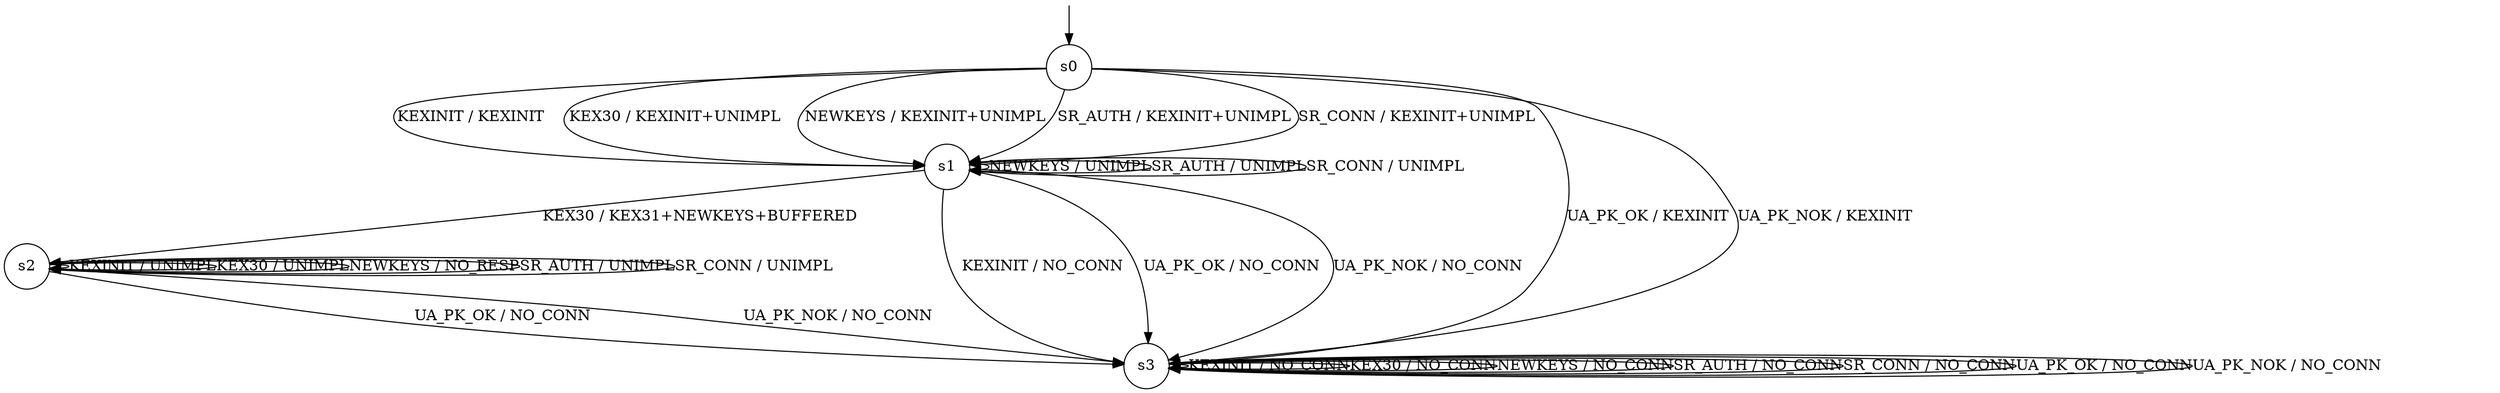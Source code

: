 digraph g {

	s0 [shape="circle" label="s0"];
	s1 [shape="circle" label="s1"];
	s2 [shape="circle" label="s2"];
	s3 [shape="circle" label="s3"];
	s0 -> s1 [label="KEXINIT / KEXINIT"];
	s0 -> s1 [label="KEX30 / KEXINIT+UNIMPL"];
	s0 -> s1 [label="NEWKEYS / KEXINIT+UNIMPL"];
	s0 -> s1 [label="SR_AUTH / KEXINIT+UNIMPL"];
	s0 -> s1 [label="SR_CONN / KEXINIT+UNIMPL"];
	s0 -> s3 [label="UA_PK_OK / KEXINIT"];
	s0 -> s3 [label="UA_PK_NOK / KEXINIT"];
	s1 -> s3 [label="KEXINIT / NO_CONN"];
	s1 -> s2 [label="KEX30 / KEX31+NEWKEYS+BUFFERED"];
	s1 -> s1 [label="NEWKEYS / UNIMPL"];
	s1 -> s1 [label="SR_AUTH / UNIMPL"];
	s1 -> s1 [label="SR_CONN / UNIMPL"];
	s1 -> s3 [label="UA_PK_OK / NO_CONN"];
	s1 -> s3 [label="UA_PK_NOK / NO_CONN"];
	s2 -> s2 [label="KEXINIT / UNIMPL"];
	s2 -> s2 [label="KEX30 / UNIMPL"];
	s2 -> s2 [label="NEWKEYS / NO_RESP"];
	s2 -> s2 [label="SR_AUTH / UNIMPL"];
	s2 -> s2 [label="SR_CONN / UNIMPL"];
	s2 -> s3 [label="UA_PK_OK / NO_CONN"];
	s2 -> s3 [label="UA_PK_NOK / NO_CONN"];
	s3 -> s3 [label="KEXINIT / NO_CONN"];
	s3 -> s3 [label="KEX30 / NO_CONN"];
	s3 -> s3 [label="NEWKEYS / NO_CONN"];
	s3 -> s3 [label="SR_AUTH / NO_CONN"];
	s3 -> s3 [label="SR_CONN / NO_CONN"];
	s3 -> s3 [label="UA_PK_OK / NO_CONN"];
	s3 -> s3 [label="UA_PK_NOK / NO_CONN"];

__start0 [label="" shape="none" width="0" height="0"];
__start0 -> s0;

}
